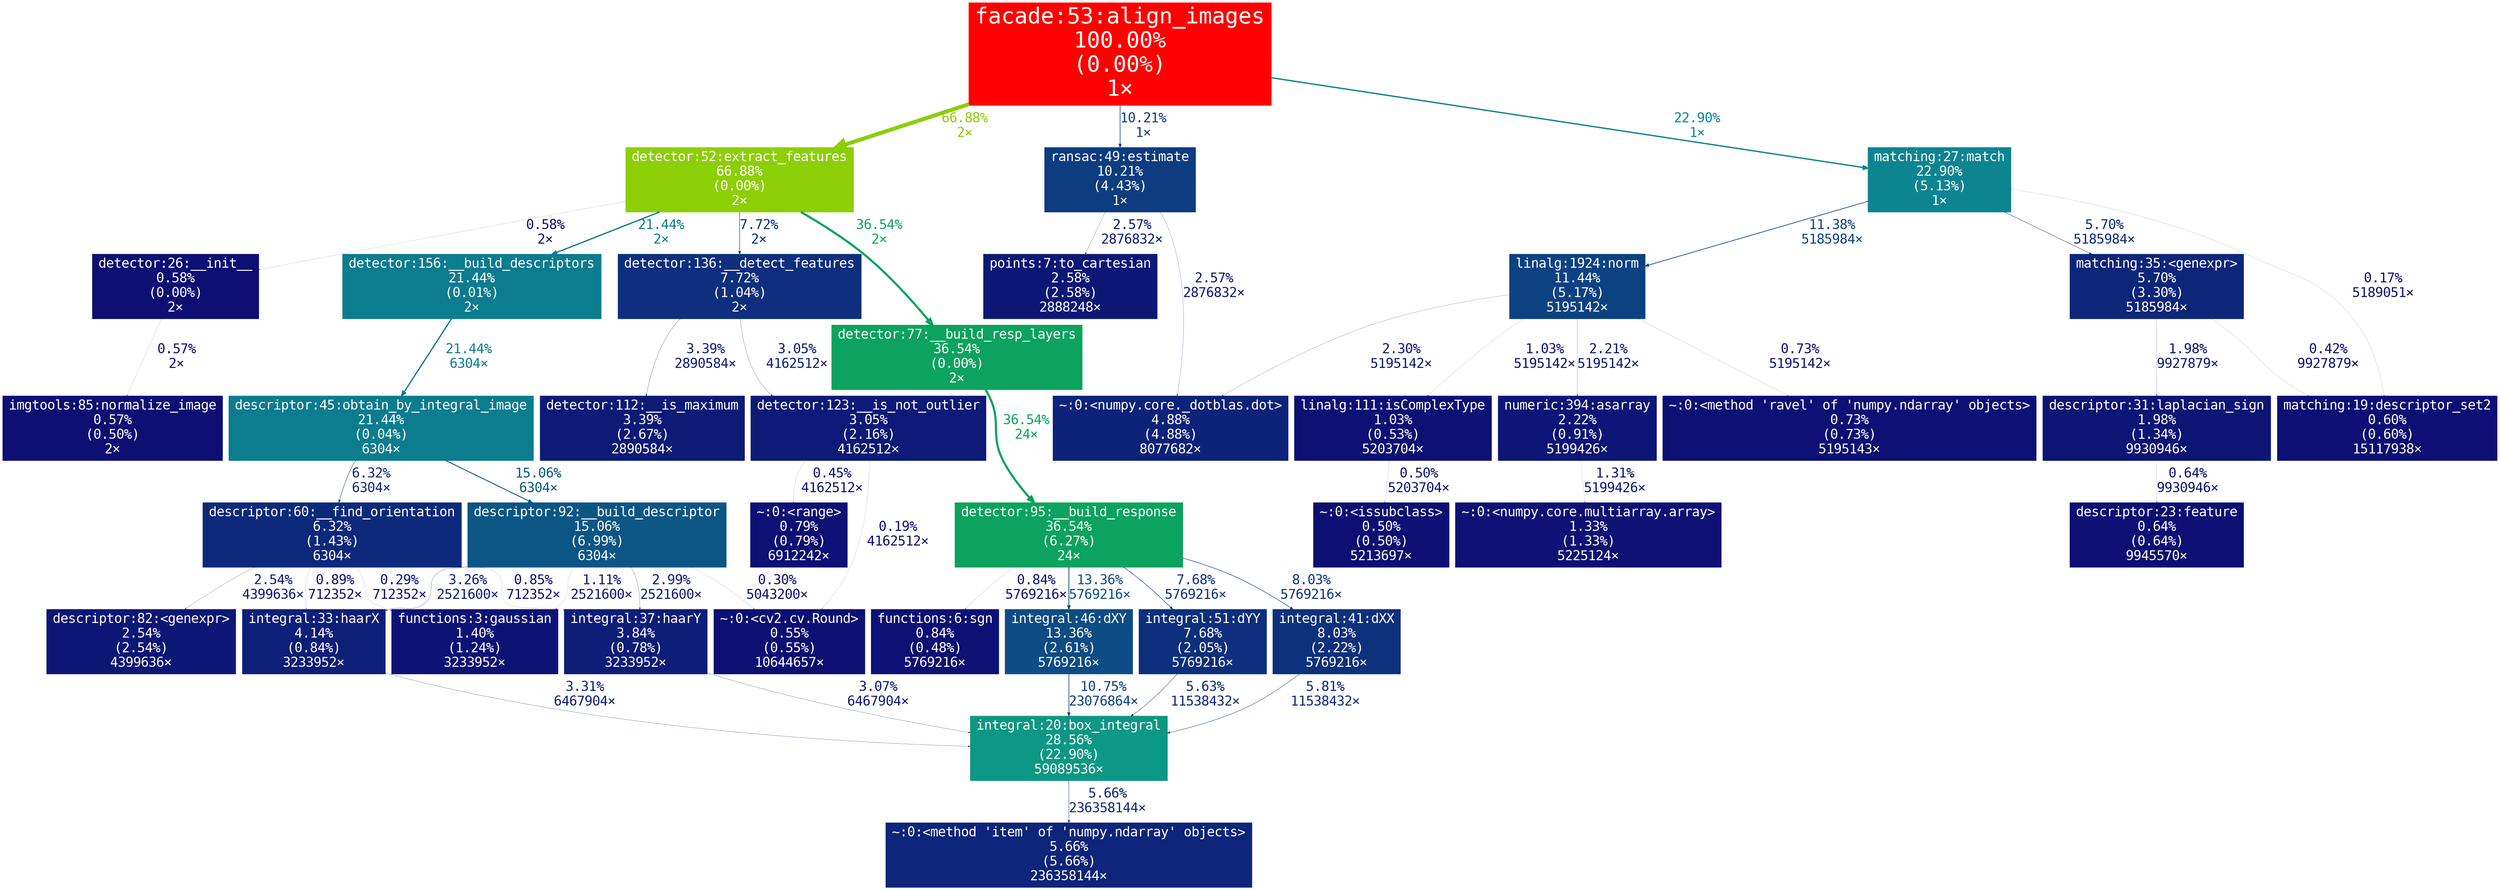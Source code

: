 digraph {
	graph [fontname=Consolas, nodesep=0.125, ranksep=0.25];
	node [fontcolor=white, fontname=Consolas, height=0, shape=box, style=filled, width=0];
	edge [fontname=Consolas];
	21 [color="#0d4c84", fontcolor="#ffffff", fontsize="18.00", label="integral:46:dXY\n13.36%\n(2.61%)\n5769216×"];
	21 -> 156 [arrowsize="0.46", color="#0d3e81", fontcolor="#0d3e81", fontsize="18.00", label="10.75%\n23076864×", labeldistance="0.86", penwidth="0.86"];
	22 [color="#0ba35d", fontcolor="#ffffff", fontsize="18.00", label="detector:95:__build_response\n36.54%\n(6.27%)\n24×"];
	22 -> 21 [arrowsize="0.52", color="#0d4c84", fontcolor="#0d4c84", fontsize="18.00", label="13.36%\n5769216×", labeldistance="1.07", penwidth="1.07"];
	22 -> 96 [arrowsize="0.39", color="#0d2f7d", fontcolor="#0d2f7d", fontsize="18.00", label="7.68%\n5769216×", labeldistance="0.61", penwidth="0.61"];
	22 -> 108 [arrowsize="0.40", color="#0d317d", fontcolor="#0d317d", fontsize="18.00", label="8.03%\n5769216×", labeldistance="0.64", penwidth="0.64"];
	22 -> 191 [arrowsize="0.16", color="#0d1074", fontcolor="#0d1074", fontsize="18.00", label="0.84%\n5769216×", labeldistance="0.10", penwidth="0.10"];
	28 [color="#0c7c8f", fontcolor="#ffffff", fontsize="18.00", label="detector:156:__build_descriptors\n21.44%\n(0.01%)\n2×"];
	28 -> 45 [arrowsize="0.65", color="#0c7c8f", fontcolor="#0c7c8f", fontsize="18.00", label="21.44%\n6304×", labeldistance="1.71", penwidth="1.71"];
	29 [color="#8dce07", fontcolor="#ffffff", fontsize="18.00", label="detector:52:extract_features\n66.88%\n(0.00%)\n2×"];
	29 -> 28 [arrowsize="0.65", color="#0c7c8f", fontcolor="#0c7c8f", fontsize="18.00", label="21.44%\n2×", labeldistance="1.72", penwidth="1.72"];
	29 -> 43 [arrowsize="0.85", color="#0ba35d", fontcolor="#0ba35d", fontsize="18.00", label="36.54%\n2×", labeldistance="2.92", penwidth="2.92"];
	29 -> 69 [arrowsize="0.39", color="#0d2f7d", fontcolor="#0d2f7d", fontsize="18.00", label="7.72%\n2×", labeldistance="0.62", penwidth="0.62"];
	29 -> 223 [arrowsize="0.16", color="#0d0f73", fontcolor="#0d0f73", fontsize="18.00", label="0.58%\n2×", labeldistance="0.10", penwidth="0.10"];
	33 [color="#ff0000", fontcolor="#ffffff", fontsize="30.00", label="facade:53:align_images\n100.00%\n(0.00%)\n1×"];
	33 -> 29 [arrowsize="1.16", color="#8dce07", fontcolor="#8dce07", fontsize="18.00", label="66.88%\n2×", labeldistance="5.35", penwidth="5.35"];
	33 -> 44 [arrowsize="0.45", color="#0d3c80", fontcolor="#0d3c80", fontsize="18.00", label="10.21%\n1×", labeldistance="0.82", penwidth="0.82"];
	33 -> 80 [arrowsize="0.68", color="#0c8591", fontcolor="#0c8591", fontsize="18.00", label="22.90%\n1×", labeldistance="1.83", penwidth="1.83"];
	38 [color="#0d0f73", fontcolor="#ffffff", fontsize="18.00", label="imgtools:85:normalize_image\n0.57%\n(0.50%)\n2×"];
	43 [color="#0ba35d", fontcolor="#ffffff", fontsize="18.00", label="detector:77:__build_resp_layers\n36.54%\n(0.00%)\n2×"];
	43 -> 22 [arrowsize="0.85", color="#0ba35d", fontcolor="#0ba35d", fontsize="18.00", label="36.54%\n24×", labeldistance="2.92", penwidth="2.92"];
	44 [color="#0d3c80", fontcolor="#ffffff", fontsize="18.00", label="ransac:49:estimate\n10.21%\n(4.43%)\n1×"];
	44 -> 104 [arrowsize="0.23", color="#0d1876", fontcolor="#0d1876", fontsize="18.00", label="2.57%\n2876832×", labeldistance="0.21", penwidth="0.21"];
	44 -> 137 [arrowsize="0.23", color="#0d1876", fontcolor="#0d1876", fontsize="18.00", label="2.57%\n2876832×", labeldistance="0.21", penwidth="0.21"];
	45 [color="#0c7c8f", fontcolor="#ffffff", fontsize="18.00", label="descriptor:45:obtain_by_integral_image\n21.44%\n(0.04%)\n6304×"];
	45 -> 109 [arrowsize="0.55", color="#0c5686", fontcolor="#0c5686", fontsize="18.00", label="15.06%\n6304×", labeldistance="1.21", penwidth="1.21"];
	45 -> 150 [arrowsize="0.36", color="#0d297b", fontcolor="#0d297b", fontsize="18.00", label="6.32%\n6304×", labeldistance="0.51", penwidth="0.51"];
	69 [color="#0d2f7d", fontcolor="#ffffff", fontsize="18.00", label="detector:136:__detect_features\n7.72%\n(1.04%)\n2×"];
	69 -> 126 [arrowsize="0.26", color="#0d1b77", fontcolor="#0d1b77", fontsize="18.00", label="3.39%\n2890584×", labeldistance="0.27", penwidth="0.27"];
	69 -> 176 [arrowsize="0.25", color="#0d1a77", fontcolor="#0d1a77", fontsize="18.00", label="3.05%\n4162512×", labeldistance="0.24", penwidth="0.24"];
	80 [color="#0c8591", fontcolor="#ffffff", fontsize="18.00", label="matching:27:match\n22.90%\n(5.13%)\n1×"];
	80 -> 87 [arrowsize="0.48", color="#0d4281", fontcolor="#0d4281", fontsize="18.00", label="11.38%\n5185984×", labeldistance="0.91", penwidth="0.91"];
	80 -> 220 [arrowsize="0.16", color="#0d0d73", fontcolor="#0d0d73", fontsize="18.00", label="0.17%\n5189051×", labeldistance="0.10", penwidth="0.10"];
	80 -> 221 [arrowsize="0.34", color="#0d267a", fontcolor="#0d267a", fontsize="18.00", label="5.70%\n5185984×", labeldistance="0.46", penwidth="0.46"];
	86 [color="#0d1174", fontcolor="#ffffff", fontsize="18.00", label="linalg:111:isComplexType\n1.03%\n(0.53%)\n5203704×"];
	86 -> 277 [arrowsize="0.16", color="#0d0f73", fontcolor="#0d0f73", fontsize="18.00", label="0.50%\n5203704×", labeldistance="0.10", penwidth="0.10"];
	87 [color="#0d4282", fontcolor="#ffffff", fontsize="18.00", label="linalg:1924:norm\n11.44%\n(5.17%)\n5195142×"];
	87 -> 86 [arrowsize="0.16", color="#0d1174", fontcolor="#0d1174", fontsize="18.00", label="1.03%\n5195142×", labeldistance="0.10", penwidth="0.10"];
	87 -> 88 [arrowsize="0.21", color="#0d1676", fontcolor="#0d1676", fontsize="18.00", label="2.21%\n5195142×", labeldistance="0.18", penwidth="0.18"];
	87 -> 104 [arrowsize="0.21", color="#0d1676", fontcolor="#0d1676", fontsize="18.00", label="2.30%\n5195142×", labeldistance="0.18", penwidth="0.18"];
	87 -> 228 [arrowsize="0.16", color="#0d1074", fontcolor="#0d1074", fontsize="18.00", label="0.73%\n5195142×", labeldistance="0.10", penwidth="0.10"];
	88 [color="#0d1676", fontcolor="#ffffff", fontsize="18.00", label="numeric:394:asarray\n2.22%\n(0.91%)\n5199426×"];
	88 -> 192 [arrowsize="0.16", color="#0d1274", fontcolor="#0d1274", fontsize="18.00", label="1.31%\n5199426×", labeldistance="0.10", penwidth="0.10"];
	96 [color="#0d2f7d", fontcolor="#ffffff", fontsize="18.00", label="integral:51:dYY\n7.68%\n(2.05%)\n5769216×"];
	96 -> 156 [arrowsize="0.34", color="#0d257a", fontcolor="#0d257a", fontsize="18.00", label="5.63%\n11538432×", labeldistance="0.45", penwidth="0.45"];
	104 [color="#0d2279", fontcolor="#ffffff", fontsize="18.00", label="~:0:<numpy.core._dotblas.dot>\n4.88%\n(4.88%)\n8077682×"];
	108 [color="#0d317d", fontcolor="#ffffff", fontsize="18.00", label="integral:41:dXX\n8.03%\n(2.22%)\n5769216×"];
	108 -> 156 [arrowsize="0.34", color="#0d267a", fontcolor="#0d267a", fontsize="18.00", label="5.81%\n11538432×", labeldistance="0.46", penwidth="0.46"];
	109 [color="#0c5686", fontcolor="#ffffff", fontsize="18.00", label="descriptor:92:__build_descriptor\n15.06%\n(6.99%)\n6304×"];
	109 -> 218 [arrowsize="0.26", color="#0d1b77", fontcolor="#0d1b77", fontsize="18.00", label="3.26%\n2521600×", labeldistance="0.26", penwidth="0.26"];
	109 -> 219 [arrowsize="0.16", color="#0d0e73", fontcolor="#0d0e73", fontsize="18.00", label="0.30%\n5043200×", labeldistance="0.10", penwidth="0.10"];
	109 -> 248 [arrowsize="0.16", color="#0d1174", fontcolor="#0d1174", fontsize="18.00", label="1.11%\n2521600×", labeldistance="0.10", penwidth="0.10"];
	109 -> 261 [arrowsize="0.24", color="#0d1977", fontcolor="#0d1977", fontsize="18.00", label="2.99%\n2521600×", labeldistance="0.24", penwidth="0.24"];
	126 [color="#0d1b77", fontcolor="#ffffff", fontsize="18.00", label="detector:112:__is_maximum\n3.39%\n(2.67%)\n2890584×"];
	137 [color="#0d1876", fontcolor="#ffffff", fontsize="18.00", label="points:7:to_cartesian\n2.58%\n(2.58%)\n2888248×"];
	150 [color="#0d297b", fontcolor="#ffffff", fontsize="18.00", label="descriptor:60:__find_orientation\n6.32%\n(1.43%)\n6304×"];
	150 -> 218 [arrowsize="0.16", color="#0d1074", fontcolor="#0d1074", fontsize="18.00", label="0.89%\n712352×", labeldistance="0.10", penwidth="0.10"];
	150 -> 239 [arrowsize="0.23", color="#0d1776", fontcolor="#0d1776", fontsize="18.00", label="2.54%\n4399636×", labeldistance="0.20", penwidth="0.20"];
	150 -> 248 [arrowsize="0.16", color="#0d0e73", fontcolor="#0d0e73", fontsize="18.00", label="0.29%\n712352×", labeldistance="0.10", penwidth="0.10"];
	150 -> 261 [arrowsize="0.16", color="#0d1074", fontcolor="#0d1074", fontsize="18.00", label="0.85%\n712352×", labeldistance="0.10", penwidth="0.10"];
	155 [color="#0d257a", fontcolor="#ffffff", fontsize="18.00", label="~:0:<method 'item' of 'numpy.ndarray' objects>\n5.66%\n(5.66%)\n236358144×"];
	156 [color="#0c9884", fontcolor="#ffffff", fontsize="18.00", label="integral:20:box_integral\n28.56%\n(22.90%)\n59089536×"];
	156 -> 155 [arrowsize="0.34", color="#0d257a", fontcolor="#0d257a", fontsize="18.00", label="5.66%\n236358144×", labeldistance="0.45", penwidth="0.45"];
	176 [color="#0d1a77", fontcolor="#ffffff", fontsize="18.00", label="detector:123:__is_not_outlier\n3.05%\n(2.16%)\n4162512×"];
	176 -> 219 [arrowsize="0.16", color="#0d0e73", fontcolor="#0d0e73", fontsize="18.00", label="0.19%\n4162512×", labeldistance="0.10", penwidth="0.10"];
	176 -> 258 [arrowsize="0.16", color="#0d0f73", fontcolor="#0d0f73", fontsize="18.00", label="0.45%\n4162512×", labeldistance="0.10", penwidth="0.10"];
	191 [color="#0d1074", fontcolor="#ffffff", fontsize="18.00", label="functions:6:sgn\n0.84%\n(0.48%)\n5769216×"];
	192 [color="#0d1274", fontcolor="#ffffff", fontsize="18.00", label="~:0:<numpy.core.multiarray.array>\n1.33%\n(1.33%)\n5225124×"];
	218 [color="#0d1f78", fontcolor="#ffffff", fontsize="18.00", label="integral:33:haarX\n4.14%\n(0.84%)\n3233952×"];
	218 -> 156 [arrowsize="0.26", color="#0d1b77", fontcolor="#0d1b77", fontsize="18.00", label="3.31%\n6467904×", labeldistance="0.26", penwidth="0.26"];
	219 [color="#0d0f73", fontcolor="#ffffff", fontsize="18.00", label="~:0:<cv2.cv.Round>\n0.55%\n(0.55%)\n10644657×"];
	220 [color="#0d0f74", fontcolor="#ffffff", fontsize="18.00", label="matching:19:descriptor_set2\n0.60%\n(0.60%)\n15117938×"];
	221 [color="#0d267a", fontcolor="#ffffff", fontsize="18.00", label="matching:35:<genexpr>\n5.70%\n(3.30%)\n5185984×"];
	221 -> 220 [arrowsize="0.16", color="#0d0e73", fontcolor="#0d0e73", fontsize="18.00", label="0.42%\n9927879×", labeldistance="0.10", penwidth="0.10"];
	221 -> 257 [arrowsize="0.20", color="#0d1575", fontcolor="#0d1575", fontsize="18.00", label="1.98%\n9927879×", labeldistance="0.16", penwidth="0.16"];
	223 [color="#0d0f73", fontcolor="#ffffff", fontsize="18.00", label="detector:26:__init__\n0.58%\n(0.00%)\n2×"];
	223 -> 38 [arrowsize="0.16", color="#0d0f73", fontcolor="#0d0f73", fontsize="18.00", label="0.57%\n2×", labeldistance="0.10", penwidth="0.10"];
	228 [color="#0d1074", fontcolor="#ffffff", fontsize="18.00", label="~:0:<method 'ravel' of 'numpy.ndarray' objects>\n0.73%\n(0.73%)\n5195143×"];
	239 [color="#0d1776", fontcolor="#ffffff", fontsize="18.00", label="descriptor:82:<genexpr>\n2.54%\n(2.54%)\n4399636×"];
	248 [color="#0d1375", fontcolor="#ffffff", fontsize="18.00", label="functions:3:gaussian\n1.40%\n(1.24%)\n3233952×"];
	256 [color="#0d0f74", fontcolor="#ffffff", fontsize="18.00", label="descriptor:23:feature\n0.64%\n(0.64%)\n9945570×"];
	257 [color="#0d1575", fontcolor="#ffffff", fontsize="18.00", label="descriptor:31:laplacian_sign\n1.98%\n(1.34%)\n9930946×"];
	257 -> 256 [arrowsize="0.16", color="#0d0f74", fontcolor="#0d0f74", fontsize="18.00", label="0.64%\n9930946×", labeldistance="0.10", penwidth="0.10"];
	258 [color="#0d1074", fontcolor="#ffffff", fontsize="18.00", label="~:0:<range>\n0.79%\n(0.79%)\n6912242×"];
	261 [color="#0d1d78", fontcolor="#ffffff", fontsize="18.00", label="integral:37:haarY\n3.84%\n(0.78%)\n3233952×"];
	261 -> 156 [arrowsize="0.25", color="#0d1a77", fontcolor="#0d1a77", fontsize="18.00", label="3.07%\n6467904×", labeldistance="0.25", penwidth="0.25"];
	277 [color="#0d0f73", fontcolor="#ffffff", fontsize="18.00", label="~:0:<issubclass>\n0.50%\n(0.50%)\n5213697×"];
}
